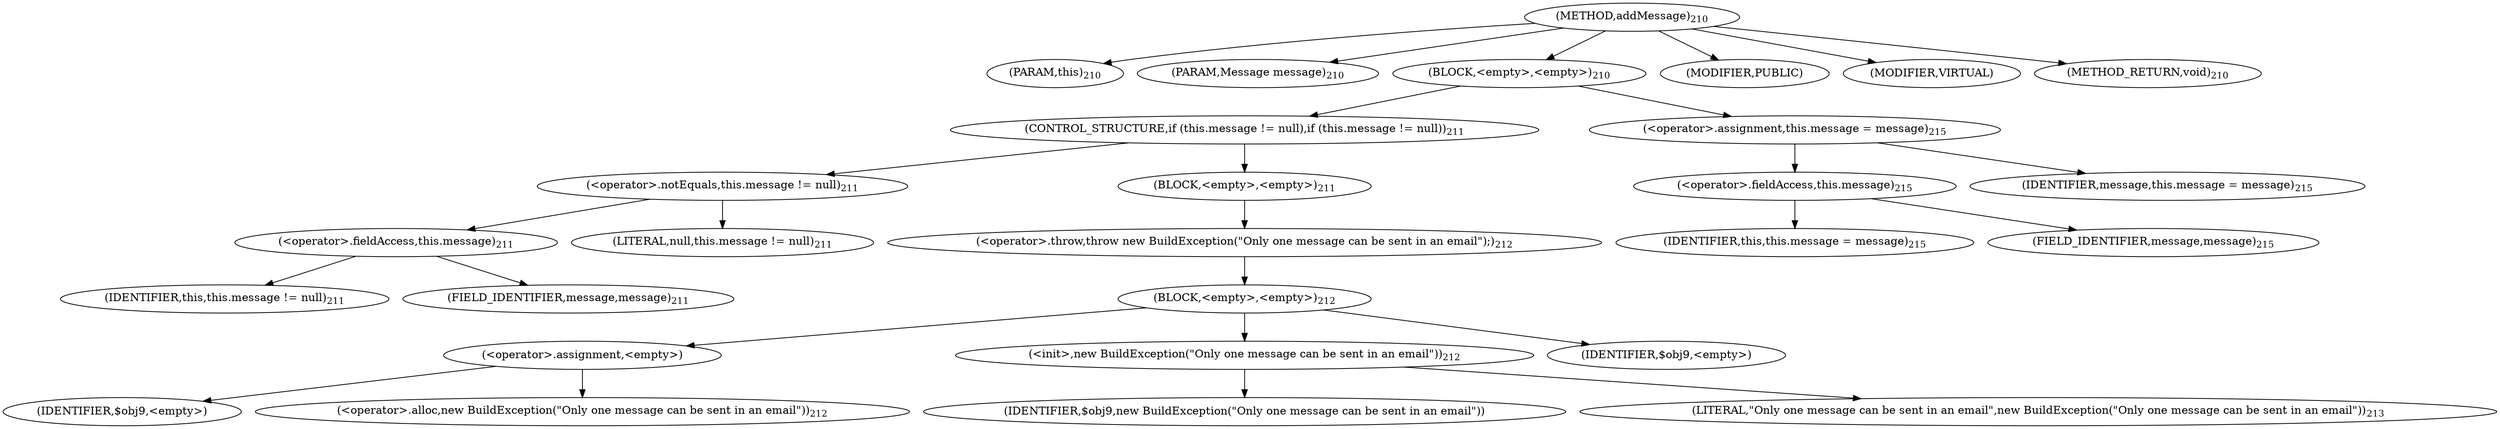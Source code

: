 digraph "addMessage" {  
"357" [label = <(METHOD,addMessage)<SUB>210</SUB>> ]
"33" [label = <(PARAM,this)<SUB>210</SUB>> ]
"358" [label = <(PARAM,Message message)<SUB>210</SUB>> ]
"359" [label = <(BLOCK,&lt;empty&gt;,&lt;empty&gt;)<SUB>210</SUB>> ]
"360" [label = <(CONTROL_STRUCTURE,if (this.message != null),if (this.message != null))<SUB>211</SUB>> ]
"361" [label = <(&lt;operator&gt;.notEquals,this.message != null)<SUB>211</SUB>> ]
"362" [label = <(&lt;operator&gt;.fieldAccess,this.message)<SUB>211</SUB>> ]
"32" [label = <(IDENTIFIER,this,this.message != null)<SUB>211</SUB>> ]
"363" [label = <(FIELD_IDENTIFIER,message,message)<SUB>211</SUB>> ]
"364" [label = <(LITERAL,null,this.message != null)<SUB>211</SUB>> ]
"365" [label = <(BLOCK,&lt;empty&gt;,&lt;empty&gt;)<SUB>211</SUB>> ]
"366" [label = <(&lt;operator&gt;.throw,throw new BuildException(&quot;Only one message can be sent in an email&quot;);)<SUB>212</SUB>> ]
"367" [label = <(BLOCK,&lt;empty&gt;,&lt;empty&gt;)<SUB>212</SUB>> ]
"368" [label = <(&lt;operator&gt;.assignment,&lt;empty&gt;)> ]
"369" [label = <(IDENTIFIER,$obj9,&lt;empty&gt;)> ]
"370" [label = <(&lt;operator&gt;.alloc,new BuildException(&quot;Only one message can be sent in an email&quot;))<SUB>212</SUB>> ]
"371" [label = <(&lt;init&gt;,new BuildException(&quot;Only one message can be sent in an email&quot;))<SUB>212</SUB>> ]
"372" [label = <(IDENTIFIER,$obj9,new BuildException(&quot;Only one message can be sent in an email&quot;))> ]
"373" [label = <(LITERAL,&quot;Only one message can be sent in an email&quot;,new BuildException(&quot;Only one message can be sent in an email&quot;))<SUB>213</SUB>> ]
"374" [label = <(IDENTIFIER,$obj9,&lt;empty&gt;)> ]
"375" [label = <(&lt;operator&gt;.assignment,this.message = message)<SUB>215</SUB>> ]
"376" [label = <(&lt;operator&gt;.fieldAccess,this.message)<SUB>215</SUB>> ]
"34" [label = <(IDENTIFIER,this,this.message = message)<SUB>215</SUB>> ]
"377" [label = <(FIELD_IDENTIFIER,message,message)<SUB>215</SUB>> ]
"378" [label = <(IDENTIFIER,message,this.message = message)<SUB>215</SUB>> ]
"379" [label = <(MODIFIER,PUBLIC)> ]
"380" [label = <(MODIFIER,VIRTUAL)> ]
"381" [label = <(METHOD_RETURN,void)<SUB>210</SUB>> ]
  "357" -> "33" 
  "357" -> "358" 
  "357" -> "359" 
  "357" -> "379" 
  "357" -> "380" 
  "357" -> "381" 
  "359" -> "360" 
  "359" -> "375" 
  "360" -> "361" 
  "360" -> "365" 
  "361" -> "362" 
  "361" -> "364" 
  "362" -> "32" 
  "362" -> "363" 
  "365" -> "366" 
  "366" -> "367" 
  "367" -> "368" 
  "367" -> "371" 
  "367" -> "374" 
  "368" -> "369" 
  "368" -> "370" 
  "371" -> "372" 
  "371" -> "373" 
  "375" -> "376" 
  "375" -> "378" 
  "376" -> "34" 
  "376" -> "377" 
}

